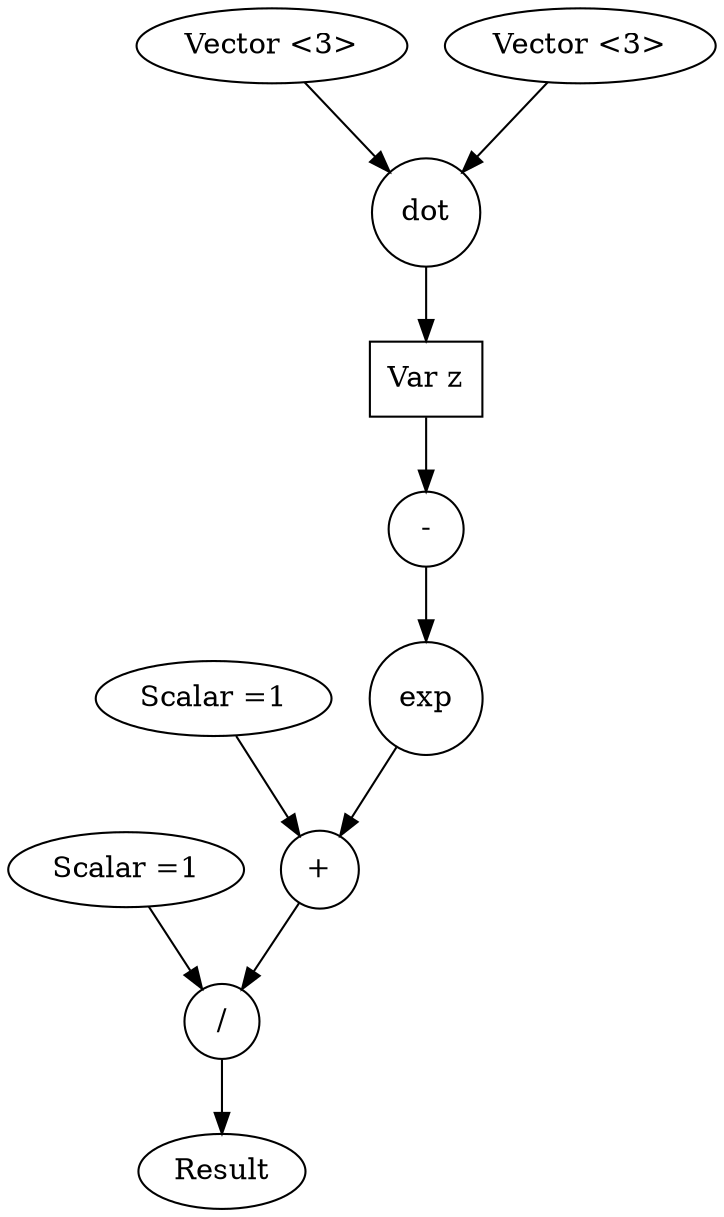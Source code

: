 digraph sigmoid{
	1 [label="/", shape=circle];
	2 [label="Scalar =1"];
	3 [label="+", shape=circle];
	4 [label="Scalar =1"];
	5 [label="exp", shape=circle];
	6 [label="-", shape=circle];
	7 [label="Var z", shape=box];
	8 [label="dot", shape=circle];
	9 [label="Vector <3>"];
	10 [label="Vector <3>"];
	1 -> Result ;
	2 -> 1;
	3 -> 1;
	4 -> 3;
	5 -> 3;
	6 -> 5;
	7 -> 6;
	8 -> 7;
	9 -> 8;
	10 -> 8;
}